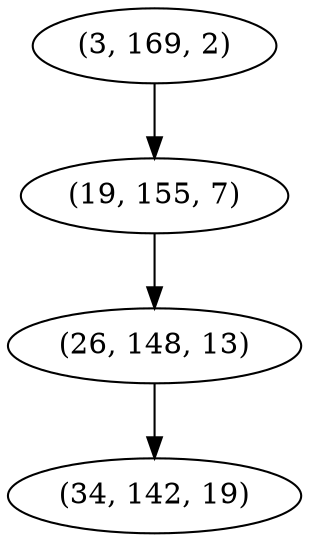 digraph tree {
    "(3, 169, 2)";
    "(19, 155, 7)";
    "(26, 148, 13)";
    "(34, 142, 19)";
    "(3, 169, 2)" -> "(19, 155, 7)";
    "(19, 155, 7)" -> "(26, 148, 13)";
    "(26, 148, 13)" -> "(34, 142, 19)";
}

